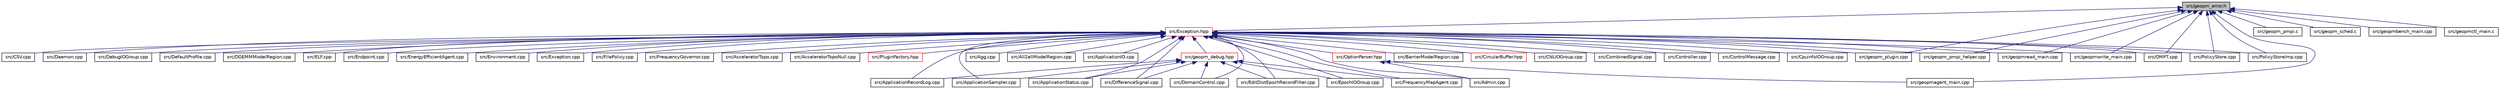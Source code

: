 digraph "src/geopm_error.h"
{
  edge [fontname="Helvetica",fontsize="10",labelfontname="Helvetica",labelfontsize="10"];
  node [fontname="Helvetica",fontsize="10",shape=record];
  Node2 [label="src/geopm_error.h",height=0.2,width=0.4,color="black", fillcolor="grey75", style="filled", fontcolor="black"];
  Node2 -> Node3 [dir="back",color="midnightblue",fontsize="10",style="solid",fontname="Helvetica"];
  Node3 [label="src/Exception.hpp",height=0.2,width=0.4,color="red", fillcolor="white", style="filled",URL="$_exception_8hpp.html"];
  Node3 -> Node4 [dir="back",color="midnightblue",fontsize="10",style="solid",fontname="Helvetica"];
  Node4 [label="src/AcceleratorTopo.cpp",height=0.2,width=0.4,color="black", fillcolor="white", style="filled",URL="$_accelerator_topo_8cpp.html"];
  Node3 -> Node5 [dir="back",color="midnightblue",fontsize="10",style="solid",fontname="Helvetica"];
  Node5 [label="src/AcceleratorTopoNull.cpp",height=0.2,width=0.4,color="black", fillcolor="white", style="filled",URL="$_accelerator_topo_null_8cpp.html"];
  Node3 -> Node6 [dir="back",color="midnightblue",fontsize="10",style="solid",fontname="Helvetica"];
  Node6 [label="src/PluginFactory.hpp",height=0.2,width=0.4,color="red", fillcolor="white", style="filled",URL="$_plugin_factory_8hpp.html"];
  Node3 -> Node8 [dir="back",color="midnightblue",fontsize="10",style="solid",fontname="Helvetica"];
  Node8 [label="src/Admin.cpp",height=0.2,width=0.4,color="black", fillcolor="white", style="filled",URL="$_admin_8cpp.html"];
  Node3 -> Node59 [dir="back",color="midnightblue",fontsize="10",style="solid",fontname="Helvetica"];
  Node59 [label="src/OptionParser.hpp",height=0.2,width=0.4,color="red", fillcolor="white", style="filled",URL="$_option_parser_8hpp.html"];
  Node59 -> Node8 [dir="back",color="midnightblue",fontsize="10",style="solid",fontname="Helvetica"];
  Node59 -> Node24 [dir="back",color="midnightblue",fontsize="10",style="solid",fontname="Helvetica"];
  Node24 [label="src/geopmagent_main.cpp",height=0.2,width=0.4,color="black", fillcolor="white", style="filled",URL="$geopmagent__main_8cpp.html"];
  Node3 -> Node61 [dir="back",color="midnightblue",fontsize="10",style="solid",fontname="Helvetica"];
  Node61 [label="src/Agg.cpp",height=0.2,width=0.4,color="black", fillcolor="white", style="filled",URL="$_agg_8cpp.html"];
  Node3 -> Node62 [dir="back",color="midnightblue",fontsize="10",style="solid",fontname="Helvetica"];
  Node62 [label="src/All2allModelRegion.cpp",height=0.2,width=0.4,color="black", fillcolor="white", style="filled",URL="$_all2all_model_region_8cpp.html"];
  Node3 -> Node63 [dir="back",color="midnightblue",fontsize="10",style="solid",fontname="Helvetica"];
  Node63 [label="src/ApplicationIO.cpp",height=0.2,width=0.4,color="black", fillcolor="white", style="filled",URL="$_application_i_o_8cpp.html"];
  Node3 -> Node64 [dir="back",color="midnightblue",fontsize="10",style="solid",fontname="Helvetica"];
  Node64 [label="src/ApplicationRecordLog.cpp",height=0.2,width=0.4,color="black", fillcolor="white", style="filled",URL="$_application_record_log_8cpp.html"];
  Node3 -> Node65 [dir="back",color="midnightblue",fontsize="10",style="solid",fontname="Helvetica"];
  Node65 [label="src/geopm_debug.hpp",height=0.2,width=0.4,color="red", fillcolor="white", style="filled",URL="$geopm__debug_8hpp.html"];
  Node65 -> Node64 [dir="back",color="midnightblue",fontsize="10",style="solid",fontname="Helvetica"];
  Node65 -> Node66 [dir="back",color="midnightblue",fontsize="10",style="solid",fontname="Helvetica"];
  Node66 [label="src/ApplicationSampler.cpp",height=0.2,width=0.4,color="black", fillcolor="white", style="filled",URL="$_application_sampler_8cpp.html"];
  Node65 -> Node67 [dir="back",color="midnightblue",fontsize="10",style="solid",fontname="Helvetica"];
  Node67 [label="src/ApplicationStatus.cpp",height=0.2,width=0.4,color="black", fillcolor="white", style="filled",URL="$_application_status_8cpp.html"];
  Node65 -> Node69 [dir="back",color="midnightblue",fontsize="10",style="solid",fontname="Helvetica"];
  Node69 [label="src/DifferenceSignal.cpp",height=0.2,width=0.4,color="black", fillcolor="white", style="filled",URL="$_difference_signal_8cpp.html"];
  Node65 -> Node70 [dir="back",color="midnightblue",fontsize="10",style="solid",fontname="Helvetica"];
  Node70 [label="src/DomainControl.cpp",height=0.2,width=0.4,color="black", fillcolor="white", style="filled",URL="$_domain_control_8cpp.html"];
  Node65 -> Node71 [dir="back",color="midnightblue",fontsize="10",style="solid",fontname="Helvetica"];
  Node71 [label="src/EditDistEpochRecordFilter.cpp",height=0.2,width=0.4,color="black", fillcolor="white", style="filled",URL="$_edit_dist_epoch_record_filter_8cpp.html"];
  Node65 -> Node40 [dir="back",color="midnightblue",fontsize="10",style="solid",fontname="Helvetica"];
  Node40 [label="src/EpochIOGroup.cpp",height=0.2,width=0.4,color="black", fillcolor="white", style="filled",URL="$_epoch_i_o_group_8cpp.html"];
  Node65 -> Node19 [dir="back",color="midnightblue",fontsize="10",style="solid",fontname="Helvetica"];
  Node19 [label="src/FrequencyMapAgent.cpp",height=0.2,width=0.4,color="black", fillcolor="white", style="filled",URL="$_frequency_map_agent_8cpp.html"];
  Node3 -> Node66 [dir="back",color="midnightblue",fontsize="10",style="solid",fontname="Helvetica"];
  Node3 -> Node67 [dir="back",color="midnightblue",fontsize="10",style="solid",fontname="Helvetica"];
  Node3 -> Node80 [dir="back",color="midnightblue",fontsize="10",style="solid",fontname="Helvetica"];
  Node80 [label="src/BarrierModelRegion.cpp",height=0.2,width=0.4,color="black", fillcolor="white", style="filled",URL="$_barrier_model_region_8cpp.html"];
  Node3 -> Node81 [dir="back",color="midnightblue",fontsize="10",style="solid",fontname="Helvetica"];
  Node81 [label="src/CircularBuffer.hpp",height=0.2,width=0.4,color="red", fillcolor="white", style="filled",URL="$_circular_buffer_8hpp.html"];
  Node3 -> Node32 [dir="back",color="midnightblue",fontsize="10",style="solid",fontname="Helvetica"];
  Node32 [label="src/CNLIOGroup.cpp",height=0.2,width=0.4,color="black", fillcolor="white", style="filled",URL="$_c_n_l_i_o_group_8cpp.html"];
  Node3 -> Node83 [dir="back",color="midnightblue",fontsize="10",style="solid",fontname="Helvetica"];
  Node83 [label="src/CombinedSignal.cpp",height=0.2,width=0.4,color="black", fillcolor="white", style="filled",URL="$_combined_signal_8cpp.html"];
  Node3 -> Node20 [dir="back",color="midnightblue",fontsize="10",style="solid",fontname="Helvetica"];
  Node20 [label="src/Controller.cpp",height=0.2,width=0.4,color="black", fillcolor="white", style="filled",URL="$_controller_8cpp.html"];
  Node3 -> Node89 [dir="back",color="midnightblue",fontsize="10",style="solid",fontname="Helvetica"];
  Node89 [label="src/ControlMessage.cpp",height=0.2,width=0.4,color="black", fillcolor="white", style="filled",URL="$_control_message_8cpp.html"];
  Node3 -> Node36 [dir="back",color="midnightblue",fontsize="10",style="solid",fontname="Helvetica"];
  Node36 [label="src/CpuinfoIOGroup.cpp",height=0.2,width=0.4,color="black", fillcolor="white", style="filled",URL="$_cpuinfo_i_o_group_8cpp.html"];
  Node3 -> Node90 [dir="back",color="midnightblue",fontsize="10",style="solid",fontname="Helvetica"];
  Node90 [label="src/CSV.cpp",height=0.2,width=0.4,color="black", fillcolor="white", style="filled",URL="$_c_s_v_8cpp.html"];
  Node3 -> Node91 [dir="back",color="midnightblue",fontsize="10",style="solid",fontname="Helvetica"];
  Node91 [label="src/Daemon.cpp",height=0.2,width=0.4,color="black", fillcolor="white", style="filled",URL="$_daemon_8cpp.html"];
  Node3 -> Node38 [dir="back",color="midnightblue",fontsize="10",style="solid",fontname="Helvetica"];
  Node38 [label="src/DebugIOGroup.cpp",height=0.2,width=0.4,color="black", fillcolor="white", style="filled",URL="$_debug_i_o_group_8cpp.html"];
  Node3 -> Node92 [dir="back",color="midnightblue",fontsize="10",style="solid",fontname="Helvetica"];
  Node92 [label="src/DefaultProfile.cpp",height=0.2,width=0.4,color="black", fillcolor="white", style="filled",URL="$_default_profile_8cpp.html"];
  Node3 -> Node93 [dir="back",color="midnightblue",fontsize="10",style="solid",fontname="Helvetica"];
  Node93 [label="src/DGEMMModelRegion.cpp",height=0.2,width=0.4,color="black", fillcolor="white", style="filled",URL="$_d_g_e_m_m_model_region_8cpp.html"];
  Node3 -> Node69 [dir="back",color="midnightblue",fontsize="10",style="solid",fontname="Helvetica"];
  Node3 -> Node70 [dir="back",color="midnightblue",fontsize="10",style="solid",fontname="Helvetica"];
  Node3 -> Node71 [dir="back",color="midnightblue",fontsize="10",style="solid",fontname="Helvetica"];
  Node3 -> Node94 [dir="back",color="midnightblue",fontsize="10",style="solid",fontname="Helvetica"];
  Node94 [label="src/ELF.cpp",height=0.2,width=0.4,color="black", fillcolor="white", style="filled",URL="$_e_l_f_8cpp.html"];
  Node3 -> Node21 [dir="back",color="midnightblue",fontsize="10",style="solid",fontname="Helvetica"];
  Node21 [label="src/Endpoint.cpp",height=0.2,width=0.4,color="black", fillcolor="white", style="filled",URL="$_endpoint_8cpp.html"];
  Node3 -> Node17 [dir="back",color="midnightblue",fontsize="10",style="solid",fontname="Helvetica"];
  Node17 [label="src/EnergyEfficientAgent.cpp",height=0.2,width=0.4,color="black", fillcolor="white", style="filled",URL="$_energy_efficient_agent_8cpp.html"];
  Node3 -> Node95 [dir="back",color="midnightblue",fontsize="10",style="solid",fontname="Helvetica"];
  Node95 [label="src/Environment.cpp",height=0.2,width=0.4,color="black", fillcolor="white", style="filled",URL="$_environment_8cpp.html"];
  Node3 -> Node40 [dir="back",color="midnightblue",fontsize="10",style="solid",fontname="Helvetica"];
  Node3 -> Node96 [dir="back",color="midnightblue",fontsize="10",style="solid",fontname="Helvetica"];
  Node96 [label="src/Exception.cpp",height=0.2,width=0.4,color="black", fillcolor="white", style="filled",URL="$_exception_8cpp.html"];
  Node3 -> Node97 [dir="back",color="midnightblue",fontsize="10",style="solid",fontname="Helvetica"];
  Node97 [label="src/FilePolicy.cpp",height=0.2,width=0.4,color="black", fillcolor="white", style="filled",URL="$_file_policy_8cpp.html"];
  Node3 -> Node98 [dir="back",color="midnightblue",fontsize="10",style="solid",fontname="Helvetica"];
  Node98 [label="src/FrequencyGovernor.cpp",height=0.2,width=0.4,color="black", fillcolor="white", style="filled",URL="$_frequency_governor_8cpp.html"];
  Node3 -> Node19 [dir="back",color="midnightblue",fontsize="10",style="solid",fontname="Helvetica"];
  Node3 -> Node99 [dir="back",color="midnightblue",fontsize="10",style="solid",fontname="Helvetica"];
  Node99 [label="src/geopm_plugin.cpp",height=0.2,width=0.4,color="black", fillcolor="white", style="filled",URL="$geopm__plugin_8cpp.html"];
  Node3 -> Node100 [dir="back",color="midnightblue",fontsize="10",style="solid",fontname="Helvetica"];
  Node100 [label="src/geopm_pmpi_helper.cpp",height=0.2,width=0.4,color="black", fillcolor="white", style="filled",URL="$geopm__pmpi__helper_8cpp.html"];
  Node3 -> Node102 [dir="back",color="midnightblue",fontsize="10",style="solid",fontname="Helvetica"];
  Node102 [label="src/geopmread_main.cpp",height=0.2,width=0.4,color="black", fillcolor="white", style="filled",URL="$geopmread__main_8cpp.html"];
  Node3 -> Node103 [dir="back",color="midnightblue",fontsize="10",style="solid",fontname="Helvetica"];
  Node103 [label="src/geopmwrite_main.cpp",height=0.2,width=0.4,color="black", fillcolor="white", style="filled",URL="$geopmwrite__main_8cpp.html"];
  Node3 -> Node116 [dir="back",color="midnightblue",fontsize="10",style="solid",fontname="Helvetica"];
  Node116 [label="src/OMPT.cpp",height=0.2,width=0.4,color="black", fillcolor="white", style="filled",URL="$_o_m_p_t_8cpp.html"];
  Node3 -> Node118 [dir="back",color="midnightblue",fontsize="10",style="solid",fontname="Helvetica"];
  Node118 [label="src/PolicyStore.cpp",height=0.2,width=0.4,color="black", fillcolor="white", style="filled",URL="$_policy_store_8cpp.html"];
  Node3 -> Node25 [dir="back",color="midnightblue",fontsize="10",style="solid",fontname="Helvetica"];
  Node25 [label="src/PolicyStoreImp.cpp",height=0.2,width=0.4,color="black", fillcolor="white", style="filled",URL="$_policy_store_imp_8cpp.html"];
  Node2 -> Node99 [dir="back",color="midnightblue",fontsize="10",style="solid",fontname="Helvetica"];
  Node2 -> Node136 [dir="back",color="midnightblue",fontsize="10",style="solid",fontname="Helvetica"];
  Node136 [label="src/geopm_pmpi.c",height=0.2,width=0.4,color="black", fillcolor="white", style="filled",URL="$geopm__pmpi_8c.html"];
  Node2 -> Node100 [dir="back",color="midnightblue",fontsize="10",style="solid",fontname="Helvetica"];
  Node2 -> Node137 [dir="back",color="midnightblue",fontsize="10",style="solid",fontname="Helvetica"];
  Node137 [label="src/geopm_sched.c",height=0.2,width=0.4,color="black", fillcolor="white", style="filled",URL="$geopm__sched_8c.html"];
  Node2 -> Node24 [dir="back",color="midnightblue",fontsize="10",style="solid",fontname="Helvetica"];
  Node2 -> Node138 [dir="back",color="midnightblue",fontsize="10",style="solid",fontname="Helvetica"];
  Node138 [label="src/geopmbench_main.cpp",height=0.2,width=0.4,color="black", fillcolor="white", style="filled",URL="$geopmbench__main_8cpp.html"];
  Node2 -> Node139 [dir="back",color="midnightblue",fontsize="10",style="solid",fontname="Helvetica"];
  Node139 [label="src/geopmctl_main.c",height=0.2,width=0.4,color="black", fillcolor="white", style="filled",URL="$geopmctl__main_8c.html"];
  Node2 -> Node102 [dir="back",color="midnightblue",fontsize="10",style="solid",fontname="Helvetica"];
  Node2 -> Node103 [dir="back",color="midnightblue",fontsize="10",style="solid",fontname="Helvetica"];
  Node2 -> Node116 [dir="back",color="midnightblue",fontsize="10",style="solid",fontname="Helvetica"];
  Node2 -> Node118 [dir="back",color="midnightblue",fontsize="10",style="solid",fontname="Helvetica"];
  Node2 -> Node25 [dir="back",color="midnightblue",fontsize="10",style="solid",fontname="Helvetica"];
}
